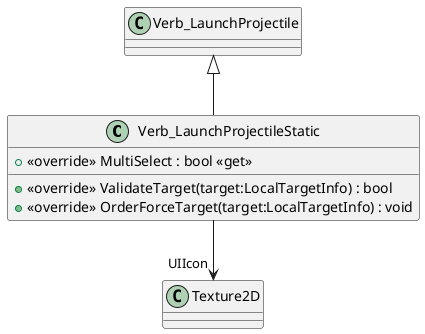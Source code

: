@startuml
class Verb_LaunchProjectileStatic {
    + <<override>> MultiSelect : bool <<get>>
    + <<override>> ValidateTarget(target:LocalTargetInfo) : bool
    + <<override>> OrderForceTarget(target:LocalTargetInfo) : void
}
Verb_LaunchProjectile <|-- Verb_LaunchProjectileStatic
Verb_LaunchProjectileStatic --> "UIIcon" Texture2D
@enduml
